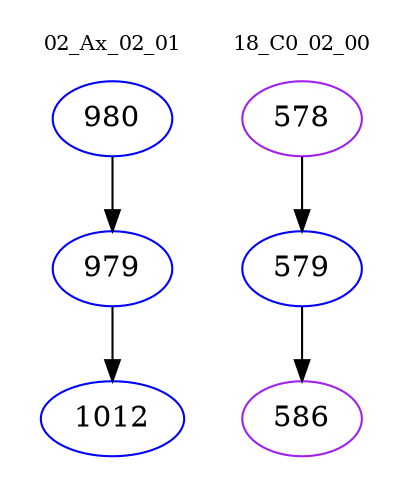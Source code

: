 digraph{
subgraph cluster_0 {
color = white
label = "02_Ax_02_01";
fontsize=10;
T0_980 [label="980", color="blue"]
T0_980 -> T0_979 [color="black"]
T0_979 [label="979", color="blue"]
T0_979 -> T0_1012 [color="black"]
T0_1012 [label="1012", color="blue"]
}
subgraph cluster_1 {
color = white
label = "18_C0_02_00";
fontsize=10;
T1_578 [label="578", color="purple"]
T1_578 -> T1_579 [color="black"]
T1_579 [label="579", color="blue"]
T1_579 -> T1_586 [color="black"]
T1_586 [label="586", color="purple"]
}
}

